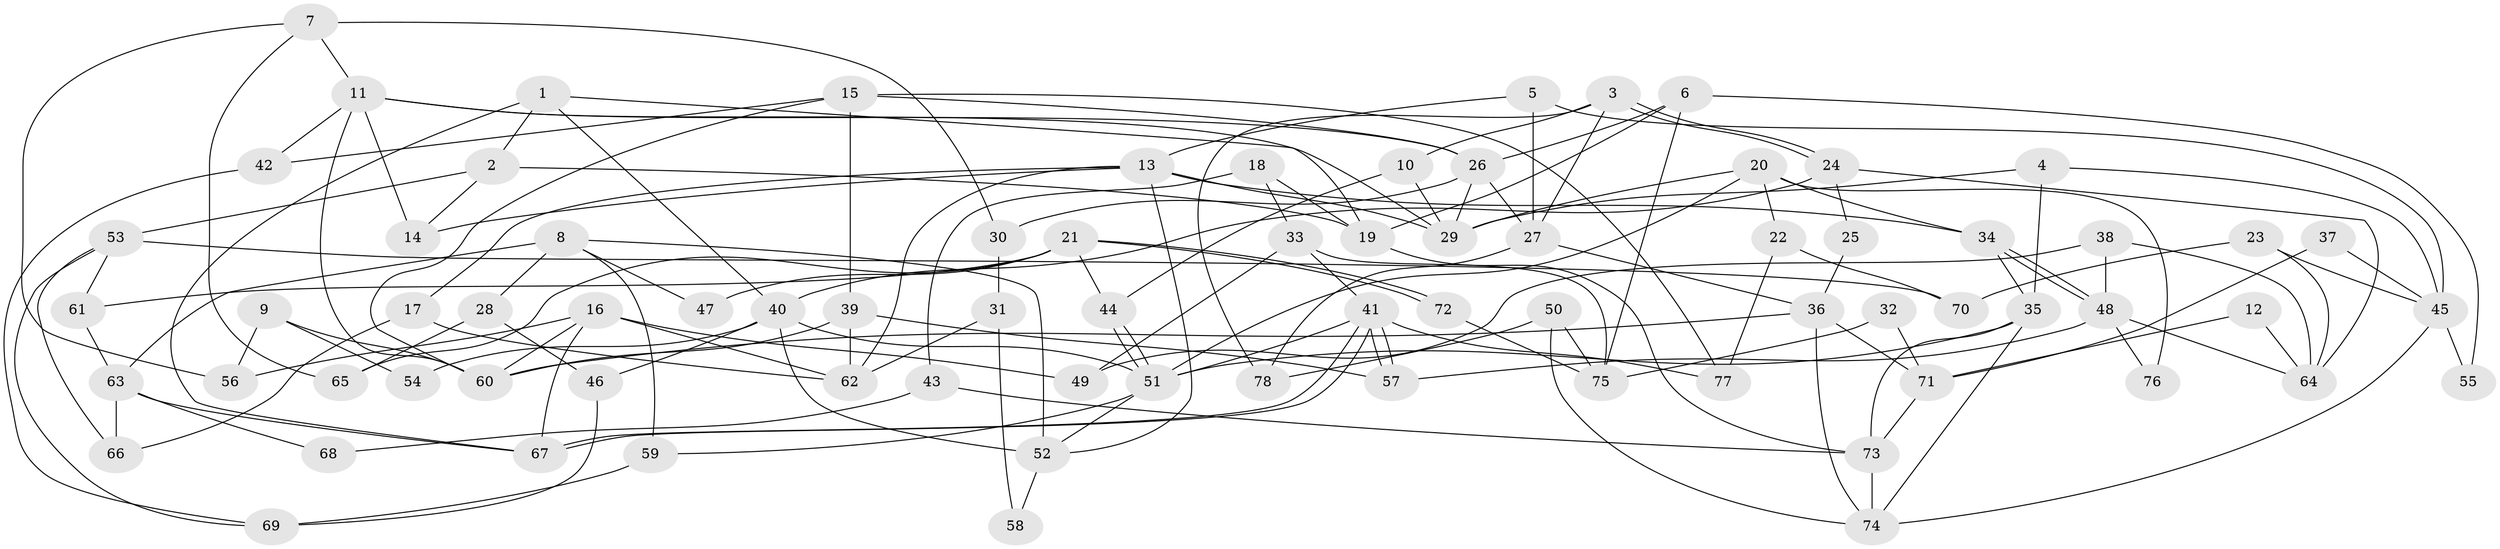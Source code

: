 // Generated by graph-tools (version 1.1) at 2025/36/03/09/25 02:36:19]
// undirected, 78 vertices, 156 edges
graph export_dot {
graph [start="1"]
  node [color=gray90,style=filled];
  1;
  2;
  3;
  4;
  5;
  6;
  7;
  8;
  9;
  10;
  11;
  12;
  13;
  14;
  15;
  16;
  17;
  18;
  19;
  20;
  21;
  22;
  23;
  24;
  25;
  26;
  27;
  28;
  29;
  30;
  31;
  32;
  33;
  34;
  35;
  36;
  37;
  38;
  39;
  40;
  41;
  42;
  43;
  44;
  45;
  46;
  47;
  48;
  49;
  50;
  51;
  52;
  53;
  54;
  55;
  56;
  57;
  58;
  59;
  60;
  61;
  62;
  63;
  64;
  65;
  66;
  67;
  68;
  69;
  70;
  71;
  72;
  73;
  74;
  75;
  76;
  77;
  78;
  1 -- 67;
  1 -- 2;
  1 -- 19;
  1 -- 40;
  2 -- 14;
  2 -- 19;
  2 -- 53;
  3 -- 24;
  3 -- 24;
  3 -- 27;
  3 -- 10;
  3 -- 78;
  4 -- 35;
  4 -- 45;
  4 -- 29;
  5 -- 27;
  5 -- 13;
  5 -- 45;
  6 -- 26;
  6 -- 19;
  6 -- 55;
  6 -- 75;
  7 -- 65;
  7 -- 11;
  7 -- 30;
  7 -- 56;
  8 -- 52;
  8 -- 59;
  8 -- 28;
  8 -- 47;
  8 -- 63;
  9 -- 56;
  9 -- 60;
  9 -- 54;
  10 -- 29;
  10 -- 44;
  11 -- 29;
  11 -- 60;
  11 -- 14;
  11 -- 26;
  11 -- 42;
  12 -- 71;
  12 -- 64;
  13 -- 52;
  13 -- 29;
  13 -- 14;
  13 -- 17;
  13 -- 34;
  13 -- 62;
  15 -- 60;
  15 -- 26;
  15 -- 39;
  15 -- 42;
  15 -- 77;
  16 -- 67;
  16 -- 62;
  16 -- 49;
  16 -- 56;
  16 -- 60;
  17 -- 62;
  17 -- 66;
  18 -- 33;
  18 -- 19;
  18 -- 43;
  19 -- 73;
  20 -- 51;
  20 -- 34;
  20 -- 22;
  20 -- 29;
  20 -- 76;
  21 -- 72;
  21 -- 72;
  21 -- 44;
  21 -- 47;
  21 -- 61;
  21 -- 65;
  22 -- 77;
  22 -- 70;
  23 -- 64;
  23 -- 70;
  23 -- 45;
  24 -- 40;
  24 -- 25;
  24 -- 64;
  25 -- 36;
  26 -- 29;
  26 -- 27;
  26 -- 30;
  27 -- 36;
  27 -- 78;
  28 -- 46;
  28 -- 65;
  30 -- 31;
  31 -- 62;
  31 -- 58;
  32 -- 75;
  32 -- 71;
  33 -- 41;
  33 -- 75;
  33 -- 49;
  34 -- 48;
  34 -- 48;
  34 -- 35;
  35 -- 51;
  35 -- 73;
  35 -- 74;
  36 -- 74;
  36 -- 60;
  36 -- 71;
  37 -- 45;
  37 -- 71;
  38 -- 48;
  38 -- 49;
  38 -- 64;
  39 -- 57;
  39 -- 60;
  39 -- 62;
  40 -- 51;
  40 -- 46;
  40 -- 52;
  40 -- 54;
  41 -- 67;
  41 -- 67;
  41 -- 57;
  41 -- 57;
  41 -- 51;
  41 -- 77;
  42 -- 69;
  43 -- 73;
  43 -- 68;
  44 -- 51;
  44 -- 51;
  45 -- 55;
  45 -- 74;
  46 -- 69;
  48 -- 64;
  48 -- 57;
  48 -- 76;
  50 -- 74;
  50 -- 78;
  50 -- 75;
  51 -- 52;
  51 -- 59;
  52 -- 58;
  53 -- 66;
  53 -- 61;
  53 -- 69;
  53 -- 70;
  59 -- 69;
  61 -- 63;
  63 -- 66;
  63 -- 67;
  63 -- 68;
  71 -- 73;
  72 -- 75;
  73 -- 74;
}
